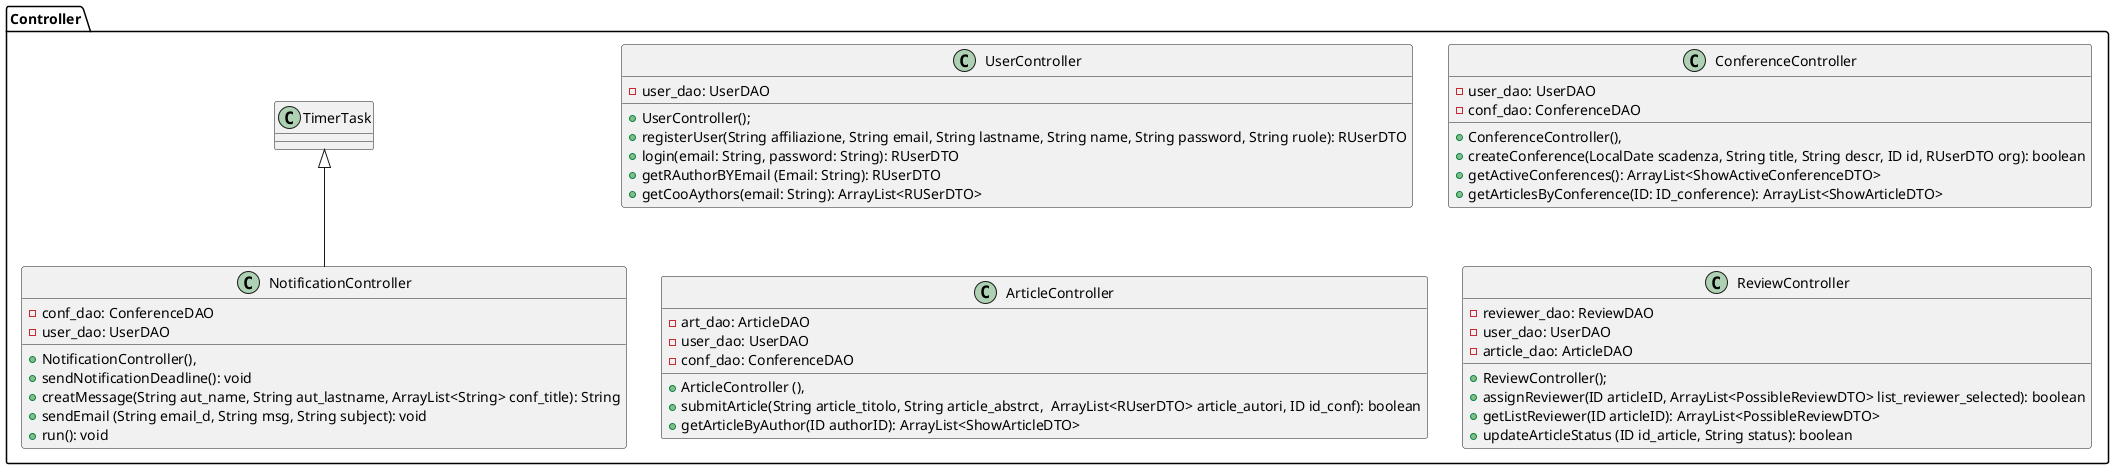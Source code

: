 @startuml
package Controller {

  class UserController {
    - user_dao: UserDAO
    + UserController();
    + registerUser(String affiliazione, String email, String lastname, String name, String password, String ruole): RUserDTO
    + login(email: String, password: String): RUserDTO
    + getRAuthorBYEmail (Email: String): RUserDTO
    + getCooAythors(email: String): ArrayList<RUSerDTO>
  }

  class ConferenceController {
    - user_dao: UserDAO
    - conf_dao: ConferenceDAO
    + ConferenceController(),
    + createConference(LocalDate scadenza, String title, String descr, ID id, RUserDTO org): boolean
    + getActiveConferences(): ArrayList<ShowActiveConferenceDTO>
    + getArticlesByConference(ID: ID_conference): ArrayList<ShowArticleDTO>
  }
  
  class ArticleController {
    - art_dao: ArticleDAO
    - user_dao: UserDAO
    - conf_dao: ConferenceDAO
    + ArticleController (),
    + submitArticle(String article_titolo, String article_abstrct,  ArrayList<RUserDTO> article_autori, ID id_conf): boolean
    + getArticleByAuthor(ID authorID): ArrayList<ShowArticleDTO>
  }

  class ReviewController {
    - reviewer_dao: ReviewDAO
    - user_dao: UserDAO
    - article_dao: ArticleDAO
    + ReviewController();
    + assignReviewer(ID articleID, ArrayList<PossibleReviewDTO> list_reviewer_selected): boolean
    + getListReviewer(ID articleID): ArrayList<PossibleReviewDTO>
    + updateArticleStatus (ID id_article, String status): boolean
  }

  class NotificationController {
    - conf_dao: ConferenceDAO
    - user_dao: UserDAO
    + NotificationController(),
    + sendNotificationDeadline(): void
    + creatMessage(String aut_name, String aut_lastname, ArrayList<String> conf_title): String
    + sendEmail (String email_d, String msg, String subject): void
    + run(): void
  }

TimerTask <|-- NotificationController

}
@enduml
